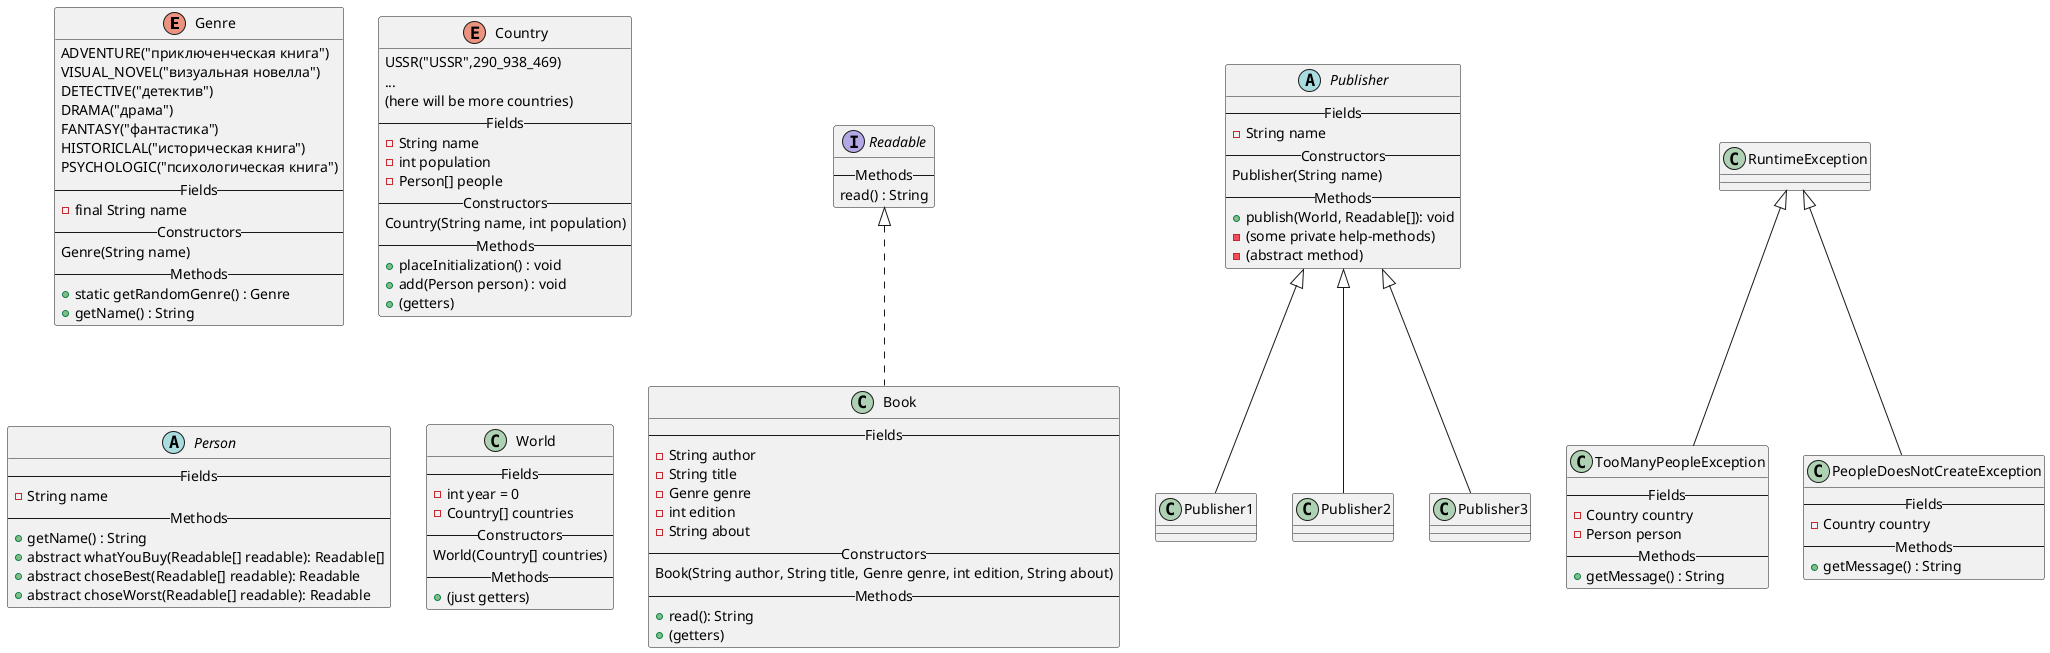 @startuml
'Текст задания:
'
'Издательская компания «Эксмо» совместно с Hoff представила данные по
'книжным предпочтениям россиян в 2021 году: абсолютным лидером продаж
'стали книги (издание и переиздание) Михаила Лабковского «Хочу и буду»,
'сообщили в пресс-службе.
'
'Книги психолога лидировали по продажам по всей стране: за год было
'продано более 129 тыс. экземпляров первого издания и 34,5 тыс. второго.
'
'На втором месте по популярности у покупателей детектив «Внутри убийцы»
'израильского писателя Майка Омера (более 92 тыс. экземпляров) про
'криминального психолога-женщину, расследующую череду жестоких
'преступлений. Тройку лидеров продаж замыкает роман «Transhumanism inc.»
'Виктора Пелевина — новинка российского автора разошлась в количестве 71
'тыс. экземпляров.

enum Genre {
ADVENTURE("приключенческая книга")
VISUAL_NOVEL("визуальная новелла")
DETECTIVE("детектив")
DRAMA("драма")
FANTASY("фантастика")
HISTORICLAL("историческая книга")
PSYCHOLOGIC("психологическая книга")
--Fields--
- final String name
--Constructors--
Genre(String name)
--Methods--
'dont understand "collision problem"
'I think all is OK
+ static getRandomGenre() : Genre
+ getName() : String
}

'i have an idea how to create Person[]
enum Country{
USSR("USSR",290_938_469)
...
(here will be more countries)
--Fields--
- String name
- int population
'persons-heap :)
- Person[] people
--Constructors--
Country(String name, int population)
--Methods--
'in this method we will create Person[]
'name of method must be better
+ placeInitialization() : void
'in this method we will append Person in Persons-heap
+ add(Person person) : void
+ (getters)
}

interface Readable {
--Methods--
'this method will return info about readable
'so Book.read() should return String with author, title, genre, about fields
read() : String
}

class Book implements Readable {
--Fields--
'delete year field
- String author
- String title
- Genre genre
- int edition
- String about
--Constructors--
Book(String author, String title, Genre genre, int edition, String about)
--Methods--
'there is the method, which mix all info
'about book in one String and return it
+ read(): String
'it is read, because Readable
+ (getters)
}


abstract class Person {
--Fields--
- String name
--Methods--
+ getName() : String
+ abstract whatYouBuy(Readable[] readable): Readable[]
+ abstract choseBest(Readable[] readable): Readable
+ abstract choseWorst(Readable[] readable): Readable
}

abstract class Publisher {
--Fields--
- String name
--Constructors--
Publisher(String name)
--Methods--
'i think it should be void but print all info in stdout
'this method should ask all people in the World about Readable[]
+ publish(World, Readable[]): void
- (some private help-methods)
- (abstract method)
}

'names must be better
class Publisher1 extends Publisher {
'publisher which invokes whatYouBuy method
}

class Publisher2 extends Publisher {
'publisher which invokes choseBest method
}

class Publisher3 extends Publisher {
'publisher which invokes choseWorst method
}

class World {
--Fields--
- int year = 0
- Country[] countries
--Constructors--
World(Country[] countries)
--Methods--
'i think publisher must ask persons
'+ makeCountryChoose(Country country): void
'+ getResults(): Book[]
+ (just getters)
}

class TooManyPeopleException extends RuntimeException {
'we want to have more Persons than Person[] can contain
--Fields--
- Country country
- Person person
--Methods--
+ getMessage() : String
}

class PeopleDoesNotCreateException extends RuntimeException {
'we want to add Person and Person[] is null (not created)
--Fields--
- Country country
--Methods--
+ getMessage() : String
}

@enduml
